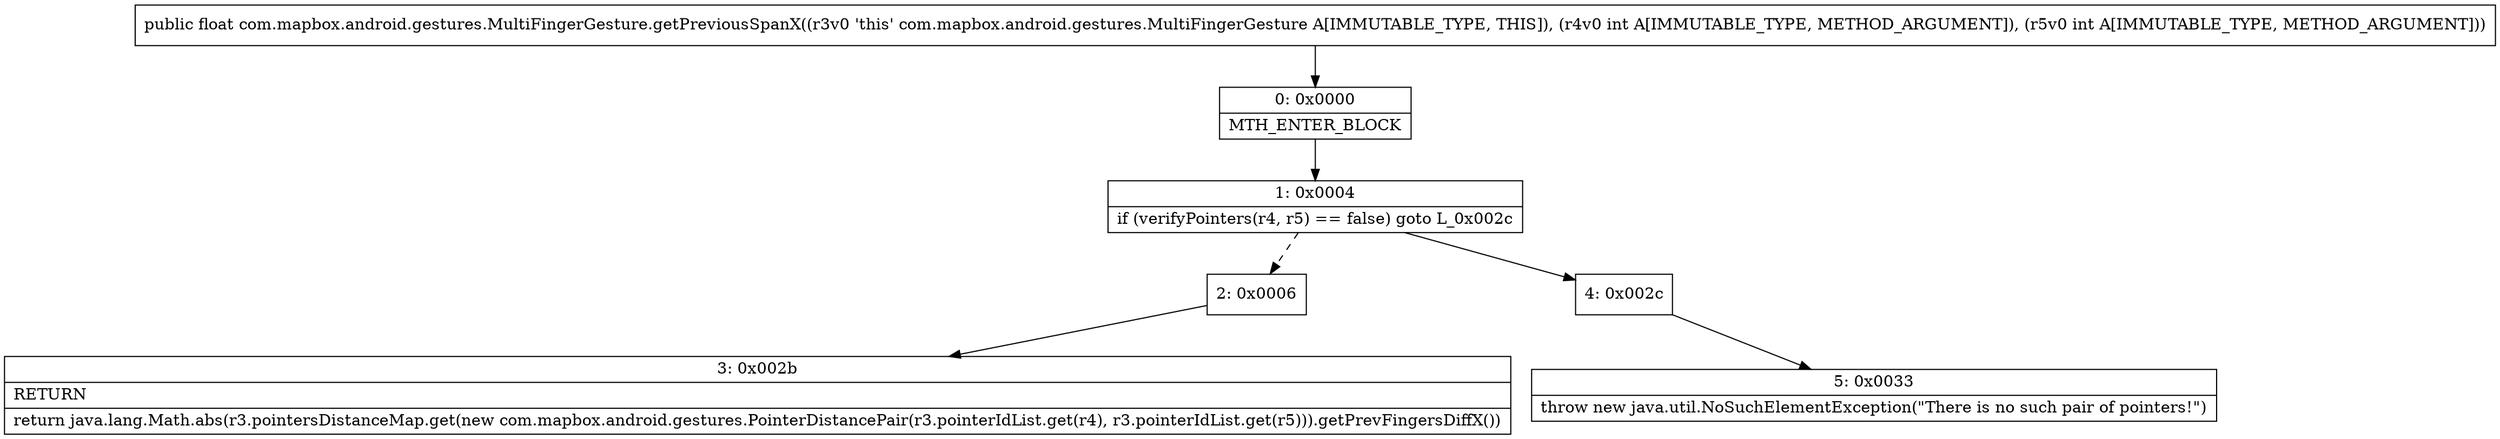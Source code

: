 digraph "CFG forcom.mapbox.android.gestures.MultiFingerGesture.getPreviousSpanX(II)F" {
Node_0 [shape=record,label="{0\:\ 0x0000|MTH_ENTER_BLOCK\l}"];
Node_1 [shape=record,label="{1\:\ 0x0004|if (verifyPointers(r4, r5) == false) goto L_0x002c\l}"];
Node_2 [shape=record,label="{2\:\ 0x0006}"];
Node_3 [shape=record,label="{3\:\ 0x002b|RETURN\l|return java.lang.Math.abs(r3.pointersDistanceMap.get(new com.mapbox.android.gestures.PointerDistancePair(r3.pointerIdList.get(r4), r3.pointerIdList.get(r5))).getPrevFingersDiffX())\l}"];
Node_4 [shape=record,label="{4\:\ 0x002c}"];
Node_5 [shape=record,label="{5\:\ 0x0033|throw new java.util.NoSuchElementException(\"There is no such pair of pointers!\")\l}"];
MethodNode[shape=record,label="{public float com.mapbox.android.gestures.MultiFingerGesture.getPreviousSpanX((r3v0 'this' com.mapbox.android.gestures.MultiFingerGesture A[IMMUTABLE_TYPE, THIS]), (r4v0 int A[IMMUTABLE_TYPE, METHOD_ARGUMENT]), (r5v0 int A[IMMUTABLE_TYPE, METHOD_ARGUMENT])) }"];
MethodNode -> Node_0;
Node_0 -> Node_1;
Node_1 -> Node_2[style=dashed];
Node_1 -> Node_4;
Node_2 -> Node_3;
Node_4 -> Node_5;
}

